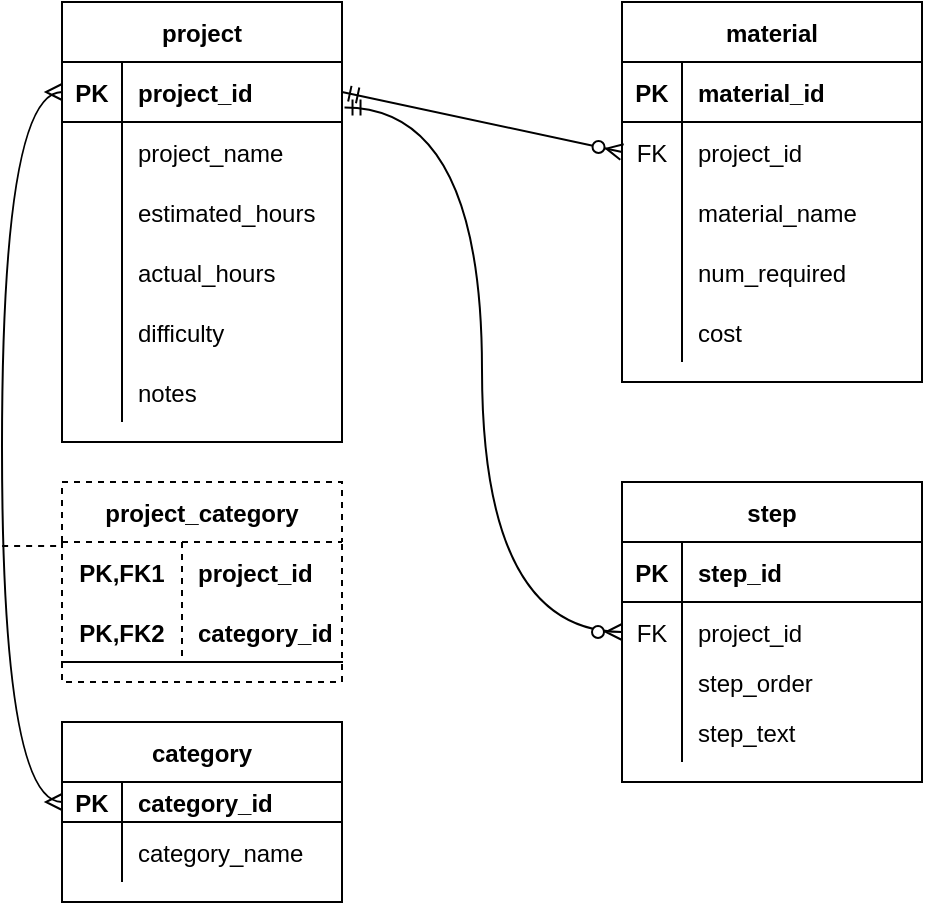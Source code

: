<mxfile version="20.2.3" type="device"><diagram id="shlKjt4PufoCZt9Cv2Q_" name="Page-1"><mxGraphModel dx="942" dy="685" grid="1" gridSize="10" guides="1" tooltips="1" connect="1" arrows="1" fold="1" page="1" pageScale="1" pageWidth="850" pageHeight="1100" math="0" shadow="0"><root><mxCell id="0"/><mxCell id="1" parent="0"/><mxCell id="l7h1mErhz6-YkLUkvEeA-1" value="project" style="shape=table;startSize=30;container=1;collapsible=1;childLayout=tableLayout;fixedRows=1;rowLines=0;fontStyle=1;align=center;resizeLast=1;" vertex="1" parent="1"><mxGeometry x="80" y="40" width="140" height="220" as="geometry"/></mxCell><mxCell id="l7h1mErhz6-YkLUkvEeA-2" value="" style="shape=tableRow;horizontal=0;startSize=0;swimlaneHead=0;swimlaneBody=0;fillColor=none;collapsible=0;dropTarget=0;points=[[0,0.5],[1,0.5]];portConstraint=eastwest;top=0;left=0;right=0;bottom=1;" vertex="1" parent="l7h1mErhz6-YkLUkvEeA-1"><mxGeometry y="30" width="140" height="30" as="geometry"/></mxCell><mxCell id="l7h1mErhz6-YkLUkvEeA-3" value="PK" style="shape=partialRectangle;connectable=0;fillColor=none;top=0;left=0;bottom=0;right=0;fontStyle=1;overflow=hidden;" vertex="1" parent="l7h1mErhz6-YkLUkvEeA-2"><mxGeometry width="30" height="30" as="geometry"><mxRectangle width="30" height="30" as="alternateBounds"/></mxGeometry></mxCell><mxCell id="l7h1mErhz6-YkLUkvEeA-4" value="project_id" style="shape=partialRectangle;connectable=0;fillColor=none;top=0;left=0;bottom=0;right=0;align=left;spacingLeft=6;fontStyle=1;overflow=hidden;" vertex="1" parent="l7h1mErhz6-YkLUkvEeA-2"><mxGeometry x="30" width="110" height="30" as="geometry"><mxRectangle width="110" height="30" as="alternateBounds"/></mxGeometry></mxCell><mxCell id="l7h1mErhz6-YkLUkvEeA-5" value="" style="shape=tableRow;horizontal=0;startSize=0;swimlaneHead=0;swimlaneBody=0;fillColor=none;collapsible=0;dropTarget=0;points=[[0,0.5],[1,0.5]];portConstraint=eastwest;top=0;left=0;right=0;bottom=0;" vertex="1" parent="l7h1mErhz6-YkLUkvEeA-1"><mxGeometry y="60" width="140" height="30" as="geometry"/></mxCell><mxCell id="l7h1mErhz6-YkLUkvEeA-6" value="" style="shape=partialRectangle;connectable=0;fillColor=none;top=0;left=0;bottom=0;right=0;editable=1;overflow=hidden;" vertex="1" parent="l7h1mErhz6-YkLUkvEeA-5"><mxGeometry width="30" height="30" as="geometry"><mxRectangle width="30" height="30" as="alternateBounds"/></mxGeometry></mxCell><mxCell id="l7h1mErhz6-YkLUkvEeA-7" value="project_name" style="shape=partialRectangle;connectable=0;fillColor=none;top=0;left=0;bottom=0;right=0;align=left;spacingLeft=6;overflow=hidden;" vertex="1" parent="l7h1mErhz6-YkLUkvEeA-5"><mxGeometry x="30" width="110" height="30" as="geometry"><mxRectangle width="110" height="30" as="alternateBounds"/></mxGeometry></mxCell><mxCell id="l7h1mErhz6-YkLUkvEeA-8" value="" style="shape=tableRow;horizontal=0;startSize=0;swimlaneHead=0;swimlaneBody=0;fillColor=none;collapsible=0;dropTarget=0;points=[[0,0.5],[1,0.5]];portConstraint=eastwest;top=0;left=0;right=0;bottom=0;" vertex="1" parent="l7h1mErhz6-YkLUkvEeA-1"><mxGeometry y="90" width="140" height="30" as="geometry"/></mxCell><mxCell id="l7h1mErhz6-YkLUkvEeA-9" value="" style="shape=partialRectangle;connectable=0;fillColor=none;top=0;left=0;bottom=0;right=0;editable=1;overflow=hidden;" vertex="1" parent="l7h1mErhz6-YkLUkvEeA-8"><mxGeometry width="30" height="30" as="geometry"><mxRectangle width="30" height="30" as="alternateBounds"/></mxGeometry></mxCell><mxCell id="l7h1mErhz6-YkLUkvEeA-10" value="estimated_hours" style="shape=partialRectangle;connectable=0;fillColor=none;top=0;left=0;bottom=0;right=0;align=left;spacingLeft=6;overflow=hidden;" vertex="1" parent="l7h1mErhz6-YkLUkvEeA-8"><mxGeometry x="30" width="110" height="30" as="geometry"><mxRectangle width="110" height="30" as="alternateBounds"/></mxGeometry></mxCell><mxCell id="l7h1mErhz6-YkLUkvEeA-11" value="" style="shape=tableRow;horizontal=0;startSize=0;swimlaneHead=0;swimlaneBody=0;fillColor=none;collapsible=0;dropTarget=0;points=[[0,0.5],[1,0.5]];portConstraint=eastwest;top=0;left=0;right=0;bottom=0;" vertex="1" parent="l7h1mErhz6-YkLUkvEeA-1"><mxGeometry y="120" width="140" height="30" as="geometry"/></mxCell><mxCell id="l7h1mErhz6-YkLUkvEeA-12" value="" style="shape=partialRectangle;connectable=0;fillColor=none;top=0;left=0;bottom=0;right=0;editable=1;overflow=hidden;" vertex="1" parent="l7h1mErhz6-YkLUkvEeA-11"><mxGeometry width="30" height="30" as="geometry"><mxRectangle width="30" height="30" as="alternateBounds"/></mxGeometry></mxCell><mxCell id="l7h1mErhz6-YkLUkvEeA-13" value="actual_hours" style="shape=partialRectangle;connectable=0;fillColor=none;top=0;left=0;bottom=0;right=0;align=left;spacingLeft=6;overflow=hidden;" vertex="1" parent="l7h1mErhz6-YkLUkvEeA-11"><mxGeometry x="30" width="110" height="30" as="geometry"><mxRectangle width="110" height="30" as="alternateBounds"/></mxGeometry></mxCell><mxCell id="l7h1mErhz6-YkLUkvEeA-20" style="shape=tableRow;horizontal=0;startSize=0;swimlaneHead=0;swimlaneBody=0;fillColor=none;collapsible=0;dropTarget=0;points=[[0,0.5],[1,0.5]];portConstraint=eastwest;top=0;left=0;right=0;bottom=0;" vertex="1" parent="l7h1mErhz6-YkLUkvEeA-1"><mxGeometry y="150" width="140" height="30" as="geometry"/></mxCell><mxCell id="l7h1mErhz6-YkLUkvEeA-21" style="shape=partialRectangle;connectable=0;fillColor=none;top=0;left=0;bottom=0;right=0;editable=1;overflow=hidden;" vertex="1" parent="l7h1mErhz6-YkLUkvEeA-20"><mxGeometry width="30" height="30" as="geometry"><mxRectangle width="30" height="30" as="alternateBounds"/></mxGeometry></mxCell><mxCell id="l7h1mErhz6-YkLUkvEeA-22" value="difficulty" style="shape=partialRectangle;connectable=0;fillColor=none;top=0;left=0;bottom=0;right=0;align=left;spacingLeft=6;overflow=hidden;" vertex="1" parent="l7h1mErhz6-YkLUkvEeA-20"><mxGeometry x="30" width="110" height="30" as="geometry"><mxRectangle width="110" height="30" as="alternateBounds"/></mxGeometry></mxCell><mxCell id="l7h1mErhz6-YkLUkvEeA-17" style="shape=tableRow;horizontal=0;startSize=0;swimlaneHead=0;swimlaneBody=0;fillColor=none;collapsible=0;dropTarget=0;points=[[0,0.5],[1,0.5]];portConstraint=eastwest;top=0;left=0;right=0;bottom=0;" vertex="1" parent="l7h1mErhz6-YkLUkvEeA-1"><mxGeometry y="180" width="140" height="30" as="geometry"/></mxCell><mxCell id="l7h1mErhz6-YkLUkvEeA-18" style="shape=partialRectangle;connectable=0;fillColor=none;top=0;left=0;bottom=0;right=0;editable=1;overflow=hidden;" vertex="1" parent="l7h1mErhz6-YkLUkvEeA-17"><mxGeometry width="30" height="30" as="geometry"><mxRectangle width="30" height="30" as="alternateBounds"/></mxGeometry></mxCell><mxCell id="l7h1mErhz6-YkLUkvEeA-19" value="notes" style="shape=partialRectangle;connectable=0;fillColor=none;top=0;left=0;bottom=0;right=0;align=left;spacingLeft=6;overflow=hidden;" vertex="1" parent="l7h1mErhz6-YkLUkvEeA-17"><mxGeometry x="30" width="110" height="30" as="geometry"><mxRectangle width="110" height="30" as="alternateBounds"/></mxGeometry></mxCell><mxCell id="l7h1mErhz6-YkLUkvEeA-23" style="edgeStyle=orthogonalEdgeStyle;rounded=0;orthogonalLoop=1;jettySize=auto;html=1;exitX=1;exitY=0.5;exitDx=0;exitDy=0;" edge="1" parent="l7h1mErhz6-YkLUkvEeA-1" source="l7h1mErhz6-YkLUkvEeA-11" target="l7h1mErhz6-YkLUkvEeA-11"><mxGeometry relative="1" as="geometry"/></mxCell><mxCell id="l7h1mErhz6-YkLUkvEeA-24" value="material" style="shape=table;startSize=30;container=1;collapsible=1;childLayout=tableLayout;fixedRows=1;rowLines=0;fontStyle=1;align=center;resizeLast=1;" vertex="1" parent="1"><mxGeometry x="360" y="40" width="150" height="190" as="geometry"/></mxCell><mxCell id="l7h1mErhz6-YkLUkvEeA-25" value="" style="shape=tableRow;horizontal=0;startSize=0;swimlaneHead=0;swimlaneBody=0;fillColor=none;collapsible=0;dropTarget=0;points=[[0,0.5],[1,0.5]];portConstraint=eastwest;top=0;left=0;right=0;bottom=1;" vertex="1" parent="l7h1mErhz6-YkLUkvEeA-24"><mxGeometry y="30" width="150" height="30" as="geometry"/></mxCell><mxCell id="l7h1mErhz6-YkLUkvEeA-26" value="PK" style="shape=partialRectangle;connectable=0;fillColor=none;top=0;left=0;bottom=0;right=0;fontStyle=1;overflow=hidden;" vertex="1" parent="l7h1mErhz6-YkLUkvEeA-25"><mxGeometry width="30" height="30" as="geometry"><mxRectangle width="30" height="30" as="alternateBounds"/></mxGeometry></mxCell><mxCell id="l7h1mErhz6-YkLUkvEeA-27" value="material_id" style="shape=partialRectangle;connectable=0;fillColor=none;top=0;left=0;bottom=0;right=0;align=left;spacingLeft=6;fontStyle=1;overflow=hidden;" vertex="1" parent="l7h1mErhz6-YkLUkvEeA-25"><mxGeometry x="30" width="120" height="30" as="geometry"><mxRectangle width="120" height="30" as="alternateBounds"/></mxGeometry></mxCell><mxCell id="l7h1mErhz6-YkLUkvEeA-28" value="" style="shape=tableRow;horizontal=0;startSize=0;swimlaneHead=0;swimlaneBody=0;fillColor=none;collapsible=0;dropTarget=0;points=[[0,0.5],[1,0.5]];portConstraint=eastwest;top=0;left=0;right=0;bottom=0;" vertex="1" parent="l7h1mErhz6-YkLUkvEeA-24"><mxGeometry y="60" width="150" height="30" as="geometry"/></mxCell><mxCell id="l7h1mErhz6-YkLUkvEeA-29" value="FK" style="shape=partialRectangle;connectable=0;fillColor=none;top=0;left=0;bottom=0;right=0;editable=1;overflow=hidden;" vertex="1" parent="l7h1mErhz6-YkLUkvEeA-28"><mxGeometry width="30" height="30" as="geometry"><mxRectangle width="30" height="30" as="alternateBounds"/></mxGeometry></mxCell><mxCell id="l7h1mErhz6-YkLUkvEeA-30" value="project_id" style="shape=partialRectangle;connectable=0;fillColor=none;top=0;left=0;bottom=0;right=0;align=left;spacingLeft=6;overflow=hidden;" vertex="1" parent="l7h1mErhz6-YkLUkvEeA-28"><mxGeometry x="30" width="120" height="30" as="geometry"><mxRectangle width="120" height="30" as="alternateBounds"/></mxGeometry></mxCell><mxCell id="l7h1mErhz6-YkLUkvEeA-34" value="" style="shape=tableRow;horizontal=0;startSize=0;swimlaneHead=0;swimlaneBody=0;fillColor=none;collapsible=0;dropTarget=0;points=[[0,0.5],[1,0.5]];portConstraint=eastwest;top=0;left=0;right=0;bottom=0;" vertex="1" parent="l7h1mErhz6-YkLUkvEeA-24"><mxGeometry y="90" width="150" height="30" as="geometry"/></mxCell><mxCell id="l7h1mErhz6-YkLUkvEeA-35" value="" style="shape=partialRectangle;connectable=0;fillColor=none;top=0;left=0;bottom=0;right=0;editable=1;overflow=hidden;" vertex="1" parent="l7h1mErhz6-YkLUkvEeA-34"><mxGeometry width="30" height="30" as="geometry"><mxRectangle width="30" height="30" as="alternateBounds"/></mxGeometry></mxCell><mxCell id="l7h1mErhz6-YkLUkvEeA-36" value="material_name" style="shape=partialRectangle;connectable=0;fillColor=none;top=0;left=0;bottom=0;right=0;align=left;spacingLeft=6;overflow=hidden;" vertex="1" parent="l7h1mErhz6-YkLUkvEeA-34"><mxGeometry x="30" width="120" height="30" as="geometry"><mxRectangle width="120" height="30" as="alternateBounds"/></mxGeometry></mxCell><mxCell id="l7h1mErhz6-YkLUkvEeA-43" style="shape=tableRow;horizontal=0;startSize=0;swimlaneHead=0;swimlaneBody=0;fillColor=none;collapsible=0;dropTarget=0;points=[[0,0.5],[1,0.5]];portConstraint=eastwest;top=0;left=0;right=0;bottom=0;" vertex="1" parent="l7h1mErhz6-YkLUkvEeA-24"><mxGeometry y="120" width="150" height="30" as="geometry"/></mxCell><mxCell id="l7h1mErhz6-YkLUkvEeA-44" style="shape=partialRectangle;connectable=0;fillColor=none;top=0;left=0;bottom=0;right=0;editable=1;overflow=hidden;" vertex="1" parent="l7h1mErhz6-YkLUkvEeA-43"><mxGeometry width="30" height="30" as="geometry"><mxRectangle width="30" height="30" as="alternateBounds"/></mxGeometry></mxCell><mxCell id="l7h1mErhz6-YkLUkvEeA-45" value="num_required" style="shape=partialRectangle;connectable=0;fillColor=none;top=0;left=0;bottom=0;right=0;align=left;spacingLeft=6;overflow=hidden;" vertex="1" parent="l7h1mErhz6-YkLUkvEeA-43"><mxGeometry x="30" width="120" height="30" as="geometry"><mxRectangle width="120" height="30" as="alternateBounds"/></mxGeometry></mxCell><mxCell id="l7h1mErhz6-YkLUkvEeA-40" style="shape=tableRow;horizontal=0;startSize=0;swimlaneHead=0;swimlaneBody=0;fillColor=none;collapsible=0;dropTarget=0;points=[[0,0.5],[1,0.5]];portConstraint=eastwest;top=0;left=0;right=0;bottom=0;" vertex="1" parent="l7h1mErhz6-YkLUkvEeA-24"><mxGeometry y="150" width="150" height="30" as="geometry"/></mxCell><mxCell id="l7h1mErhz6-YkLUkvEeA-41" style="shape=partialRectangle;connectable=0;fillColor=none;top=0;left=0;bottom=0;right=0;editable=1;overflow=hidden;" vertex="1" parent="l7h1mErhz6-YkLUkvEeA-40"><mxGeometry width="30" height="30" as="geometry"><mxRectangle width="30" height="30" as="alternateBounds"/></mxGeometry></mxCell><mxCell id="l7h1mErhz6-YkLUkvEeA-42" value="cost" style="shape=partialRectangle;connectable=0;fillColor=none;top=0;left=0;bottom=0;right=0;align=left;spacingLeft=6;overflow=hidden;" vertex="1" parent="l7h1mErhz6-YkLUkvEeA-40"><mxGeometry x="30" width="120" height="30" as="geometry"><mxRectangle width="120" height="30" as="alternateBounds"/></mxGeometry></mxCell><mxCell id="l7h1mErhz6-YkLUkvEeA-59" value="step" style="shape=table;startSize=30;container=1;collapsible=1;childLayout=tableLayout;fixedRows=1;rowLines=0;fontStyle=1;align=center;resizeLast=1;" vertex="1" parent="1"><mxGeometry x="360" y="280" width="150" height="150" as="geometry"/></mxCell><mxCell id="l7h1mErhz6-YkLUkvEeA-60" value="" style="shape=tableRow;horizontal=0;startSize=0;swimlaneHead=0;swimlaneBody=0;fillColor=none;collapsible=0;dropTarget=0;points=[[0,0.5],[1,0.5]];portConstraint=eastwest;top=0;left=0;right=0;bottom=1;" vertex="1" parent="l7h1mErhz6-YkLUkvEeA-59"><mxGeometry y="30" width="150" height="30" as="geometry"/></mxCell><mxCell id="l7h1mErhz6-YkLUkvEeA-61" value="PK" style="shape=partialRectangle;connectable=0;fillColor=none;top=0;left=0;bottom=0;right=0;fontStyle=1;overflow=hidden;" vertex="1" parent="l7h1mErhz6-YkLUkvEeA-60"><mxGeometry width="30" height="30" as="geometry"><mxRectangle width="30" height="30" as="alternateBounds"/></mxGeometry></mxCell><mxCell id="l7h1mErhz6-YkLUkvEeA-62" value="step_id" style="shape=partialRectangle;connectable=0;fillColor=none;top=0;left=0;bottom=0;right=0;align=left;spacingLeft=6;fontStyle=1;overflow=hidden;" vertex="1" parent="l7h1mErhz6-YkLUkvEeA-60"><mxGeometry x="30" width="120" height="30" as="geometry"><mxRectangle width="120" height="30" as="alternateBounds"/></mxGeometry></mxCell><mxCell id="l7h1mErhz6-YkLUkvEeA-63" value="" style="shape=tableRow;horizontal=0;startSize=0;swimlaneHead=0;swimlaneBody=0;fillColor=none;collapsible=0;dropTarget=0;points=[[0,0.5],[1,0.5]];portConstraint=eastwest;top=0;left=0;right=0;bottom=0;" vertex="1" parent="l7h1mErhz6-YkLUkvEeA-59"><mxGeometry y="60" width="150" height="30" as="geometry"/></mxCell><mxCell id="l7h1mErhz6-YkLUkvEeA-64" value="FK" style="shape=partialRectangle;connectable=0;fillColor=none;top=0;left=0;bottom=0;right=0;editable=1;overflow=hidden;" vertex="1" parent="l7h1mErhz6-YkLUkvEeA-63"><mxGeometry width="30" height="30" as="geometry"><mxRectangle width="30" height="30" as="alternateBounds"/></mxGeometry></mxCell><mxCell id="l7h1mErhz6-YkLUkvEeA-65" value="project_id" style="shape=partialRectangle;connectable=0;fillColor=none;top=0;left=0;bottom=0;right=0;align=left;spacingLeft=6;overflow=hidden;" vertex="1" parent="l7h1mErhz6-YkLUkvEeA-63"><mxGeometry x="30" width="120" height="30" as="geometry"><mxRectangle width="120" height="30" as="alternateBounds"/></mxGeometry></mxCell><mxCell id="l7h1mErhz6-YkLUkvEeA-66" value="" style="shape=tableRow;horizontal=0;startSize=0;swimlaneHead=0;swimlaneBody=0;fillColor=none;collapsible=0;dropTarget=0;points=[[0,0.5],[1,0.5]];portConstraint=eastwest;top=0;left=0;right=0;bottom=0;" vertex="1" parent="l7h1mErhz6-YkLUkvEeA-59"><mxGeometry y="90" width="150" height="20" as="geometry"/></mxCell><mxCell id="l7h1mErhz6-YkLUkvEeA-67" value="" style="shape=partialRectangle;connectable=0;fillColor=none;top=0;left=0;bottom=0;right=0;editable=1;overflow=hidden;" vertex="1" parent="l7h1mErhz6-YkLUkvEeA-66"><mxGeometry width="30" height="20" as="geometry"><mxRectangle width="30" height="20" as="alternateBounds"/></mxGeometry></mxCell><mxCell id="l7h1mErhz6-YkLUkvEeA-68" value="step_order" style="shape=partialRectangle;connectable=0;fillColor=none;top=0;left=0;bottom=0;right=0;align=left;spacingLeft=6;overflow=hidden;" vertex="1" parent="l7h1mErhz6-YkLUkvEeA-66"><mxGeometry x="30" width="120" height="20" as="geometry"><mxRectangle width="120" height="20" as="alternateBounds"/></mxGeometry></mxCell><mxCell id="l7h1mErhz6-YkLUkvEeA-69" value="" style="shape=tableRow;horizontal=0;startSize=0;swimlaneHead=0;swimlaneBody=0;fillColor=none;collapsible=0;dropTarget=0;points=[[0,0.5],[1,0.5]];portConstraint=eastwest;top=0;left=0;right=0;bottom=0;" vertex="1" parent="l7h1mErhz6-YkLUkvEeA-59"><mxGeometry y="110" width="150" height="30" as="geometry"/></mxCell><mxCell id="l7h1mErhz6-YkLUkvEeA-70" value="" style="shape=partialRectangle;connectable=0;fillColor=none;top=0;left=0;bottom=0;right=0;editable=1;overflow=hidden;" vertex="1" parent="l7h1mErhz6-YkLUkvEeA-69"><mxGeometry width="30" height="30" as="geometry"><mxRectangle width="30" height="30" as="alternateBounds"/></mxGeometry></mxCell><mxCell id="l7h1mErhz6-YkLUkvEeA-71" value="step_text" style="shape=partialRectangle;connectable=0;fillColor=none;top=0;left=0;bottom=0;right=0;align=left;spacingLeft=6;overflow=hidden;" vertex="1" parent="l7h1mErhz6-YkLUkvEeA-69"><mxGeometry x="30" width="120" height="30" as="geometry"><mxRectangle width="120" height="30" as="alternateBounds"/></mxGeometry></mxCell><mxCell id="l7h1mErhz6-YkLUkvEeA-72" value="category" style="shape=table;startSize=30;container=1;collapsible=1;childLayout=tableLayout;fixedRows=1;rowLines=0;fontStyle=1;align=center;resizeLast=1;" vertex="1" parent="1"><mxGeometry x="80" y="400" width="140" height="90" as="geometry"/></mxCell><mxCell id="l7h1mErhz6-YkLUkvEeA-73" value="" style="shape=tableRow;horizontal=0;startSize=0;swimlaneHead=0;swimlaneBody=0;fillColor=none;collapsible=0;dropTarget=0;points=[[0,0.5],[1,0.5]];portConstraint=eastwest;top=0;left=0;right=0;bottom=1;" vertex="1" parent="l7h1mErhz6-YkLUkvEeA-72"><mxGeometry y="30" width="140" height="20" as="geometry"/></mxCell><mxCell id="l7h1mErhz6-YkLUkvEeA-74" value="PK" style="shape=partialRectangle;connectable=0;fillColor=none;top=0;left=0;bottom=0;right=0;fontStyle=1;overflow=hidden;" vertex="1" parent="l7h1mErhz6-YkLUkvEeA-73"><mxGeometry width="30" height="20" as="geometry"><mxRectangle width="30" height="20" as="alternateBounds"/></mxGeometry></mxCell><mxCell id="l7h1mErhz6-YkLUkvEeA-75" value="category_id" style="shape=partialRectangle;connectable=0;fillColor=none;top=0;left=0;bottom=0;right=0;align=left;spacingLeft=6;fontStyle=1;overflow=hidden;" vertex="1" parent="l7h1mErhz6-YkLUkvEeA-73"><mxGeometry x="30" width="110" height="20" as="geometry"><mxRectangle width="110" height="20" as="alternateBounds"/></mxGeometry></mxCell><mxCell id="l7h1mErhz6-YkLUkvEeA-76" value="" style="shape=tableRow;horizontal=0;startSize=0;swimlaneHead=0;swimlaneBody=0;fillColor=none;collapsible=0;dropTarget=0;points=[[0,0.5],[1,0.5]];portConstraint=eastwest;top=0;left=0;right=0;bottom=0;" vertex="1" parent="l7h1mErhz6-YkLUkvEeA-72"><mxGeometry y="50" width="140" height="30" as="geometry"/></mxCell><mxCell id="l7h1mErhz6-YkLUkvEeA-77" value="" style="shape=partialRectangle;connectable=0;fillColor=none;top=0;left=0;bottom=0;right=0;editable=1;overflow=hidden;" vertex="1" parent="l7h1mErhz6-YkLUkvEeA-76"><mxGeometry width="30" height="30" as="geometry"><mxRectangle width="30" height="30" as="alternateBounds"/></mxGeometry></mxCell><mxCell id="l7h1mErhz6-YkLUkvEeA-78" value="category_name" style="shape=partialRectangle;connectable=0;fillColor=none;top=0;left=0;bottom=0;right=0;align=left;spacingLeft=6;overflow=hidden;" vertex="1" parent="l7h1mErhz6-YkLUkvEeA-76"><mxGeometry x="30" width="110" height="30" as="geometry"><mxRectangle width="110" height="30" as="alternateBounds"/></mxGeometry></mxCell><mxCell id="l7h1mErhz6-YkLUkvEeA-85" value="project_category" style="shape=table;startSize=30;container=1;collapsible=1;childLayout=tableLayout;fixedRows=1;rowLines=0;fontStyle=1;align=center;resizeLast=1;dashed=1;" vertex="1" parent="1"><mxGeometry x="80" y="280" width="140" height="100" as="geometry"/></mxCell><mxCell id="l7h1mErhz6-YkLUkvEeA-86" value="" style="shape=tableRow;horizontal=0;startSize=0;swimlaneHead=0;swimlaneBody=0;fillColor=none;collapsible=0;dropTarget=0;points=[[0,0.5],[1,0.5]];portConstraint=eastwest;top=0;left=0;right=0;bottom=0;" vertex="1" parent="l7h1mErhz6-YkLUkvEeA-85"><mxGeometry y="30" width="140" height="30" as="geometry"/></mxCell><mxCell id="l7h1mErhz6-YkLUkvEeA-87" value="PK,FK1" style="shape=partialRectangle;connectable=0;fillColor=none;top=0;left=0;bottom=0;right=0;fontStyle=1;overflow=hidden;" vertex="1" parent="l7h1mErhz6-YkLUkvEeA-86"><mxGeometry width="60" height="30" as="geometry"><mxRectangle width="60" height="30" as="alternateBounds"/></mxGeometry></mxCell><mxCell id="l7h1mErhz6-YkLUkvEeA-88" value="project_id" style="shape=partialRectangle;connectable=0;fillColor=none;top=0;left=0;bottom=0;right=0;align=left;spacingLeft=6;fontStyle=1;overflow=hidden;" vertex="1" parent="l7h1mErhz6-YkLUkvEeA-86"><mxGeometry x="60" width="80" height="30" as="geometry"><mxRectangle width="80" height="30" as="alternateBounds"/></mxGeometry></mxCell><mxCell id="l7h1mErhz6-YkLUkvEeA-89" value="" style="shape=tableRow;horizontal=0;startSize=0;swimlaneHead=0;swimlaneBody=0;fillColor=none;collapsible=0;dropTarget=0;points=[[0,0.5],[1,0.5]];portConstraint=eastwest;top=0;left=0;right=0;bottom=1;" vertex="1" parent="l7h1mErhz6-YkLUkvEeA-85"><mxGeometry y="60" width="140" height="30" as="geometry"/></mxCell><mxCell id="l7h1mErhz6-YkLUkvEeA-90" value="PK,FK2" style="shape=partialRectangle;connectable=0;fillColor=none;top=0;left=0;bottom=0;right=0;fontStyle=1;overflow=hidden;" vertex="1" parent="l7h1mErhz6-YkLUkvEeA-89"><mxGeometry width="60" height="30" as="geometry"><mxRectangle width="60" height="30" as="alternateBounds"/></mxGeometry></mxCell><mxCell id="l7h1mErhz6-YkLUkvEeA-91" value="category_id" style="shape=partialRectangle;connectable=0;fillColor=none;top=0;left=0;bottom=0;right=0;align=left;spacingLeft=6;fontStyle=1;overflow=hidden;" vertex="1" parent="l7h1mErhz6-YkLUkvEeA-89"><mxGeometry x="60" width="80" height="30" as="geometry"><mxRectangle width="80" height="30" as="alternateBounds"/></mxGeometry></mxCell><mxCell id="l7h1mErhz6-YkLUkvEeA-99" value="" style="fontSize=12;html=1;endArrow=ERmany;endFill=0;rounded=0;exitX=0;exitY=0.5;exitDx=0;exitDy=0;edgeStyle=orthogonalEdgeStyle;curved=1;entryX=0;entryY=0.5;entryDx=0;entryDy=0;startArrow=ERmany;startFill=0;" edge="1" parent="1" source="l7h1mErhz6-YkLUkvEeA-73" target="l7h1mErhz6-YkLUkvEeA-2"><mxGeometry width="100" height="100" relative="1" as="geometry"><mxPoint x="-20" y="240" as="sourcePoint"/><mxPoint x="80" y="140" as="targetPoint"/><Array as="points"><mxPoint x="50" y="440"/><mxPoint x="50" y="85"/></Array></mxGeometry></mxCell><mxCell id="l7h1mErhz6-YkLUkvEeA-106" style="rounded=0;orthogonalLoop=1;jettySize=auto;html=1;exitX=-0.021;exitY=0.067;exitDx=0;exitDy=0;startArrow=none;startFill=0;endArrow=none;endFill=0;dashed=1;exitPerimeter=0;" edge="1" parent="1" source="l7h1mErhz6-YkLUkvEeA-86"><mxGeometry relative="1" as="geometry"><mxPoint x="50" y="312" as="targetPoint"/></mxGeometry></mxCell><mxCell id="l7h1mErhz6-YkLUkvEeA-108" value="" style="fontSize=12;html=1;endArrow=ERzeroToMany;startArrow=ERmandOne;rounded=0;entryX=0;entryY=0.5;entryDx=0;entryDy=0;exitX=1;exitY=0.5;exitDx=0;exitDy=0;" edge="1" parent="1" source="l7h1mErhz6-YkLUkvEeA-2" target="l7h1mErhz6-YkLUkvEeA-28"><mxGeometry width="100" height="100" relative="1" as="geometry"><mxPoint x="220" y="90" as="sourcePoint"/><mxPoint x="320" y="-10" as="targetPoint"/></mxGeometry></mxCell><mxCell id="l7h1mErhz6-YkLUkvEeA-109" value="" style="fontSize=12;html=1;endArrow=ERzeroToMany;startArrow=ERmandOne;rounded=0;entryX=0;entryY=0.5;entryDx=0;entryDy=0;exitX=1.009;exitY=0.76;exitDx=0;exitDy=0;exitPerimeter=0;edgeStyle=orthogonalEdgeStyle;curved=1;" edge="1" parent="1" source="l7h1mErhz6-YkLUkvEeA-2" target="l7h1mErhz6-YkLUkvEeA-63"><mxGeometry width="100" height="100" relative="1" as="geometry"><mxPoint x="220" y="100" as="sourcePoint"/><mxPoint x="350" y="480" as="targetPoint"/></mxGeometry></mxCell></root></mxGraphModel></diagram></mxfile>